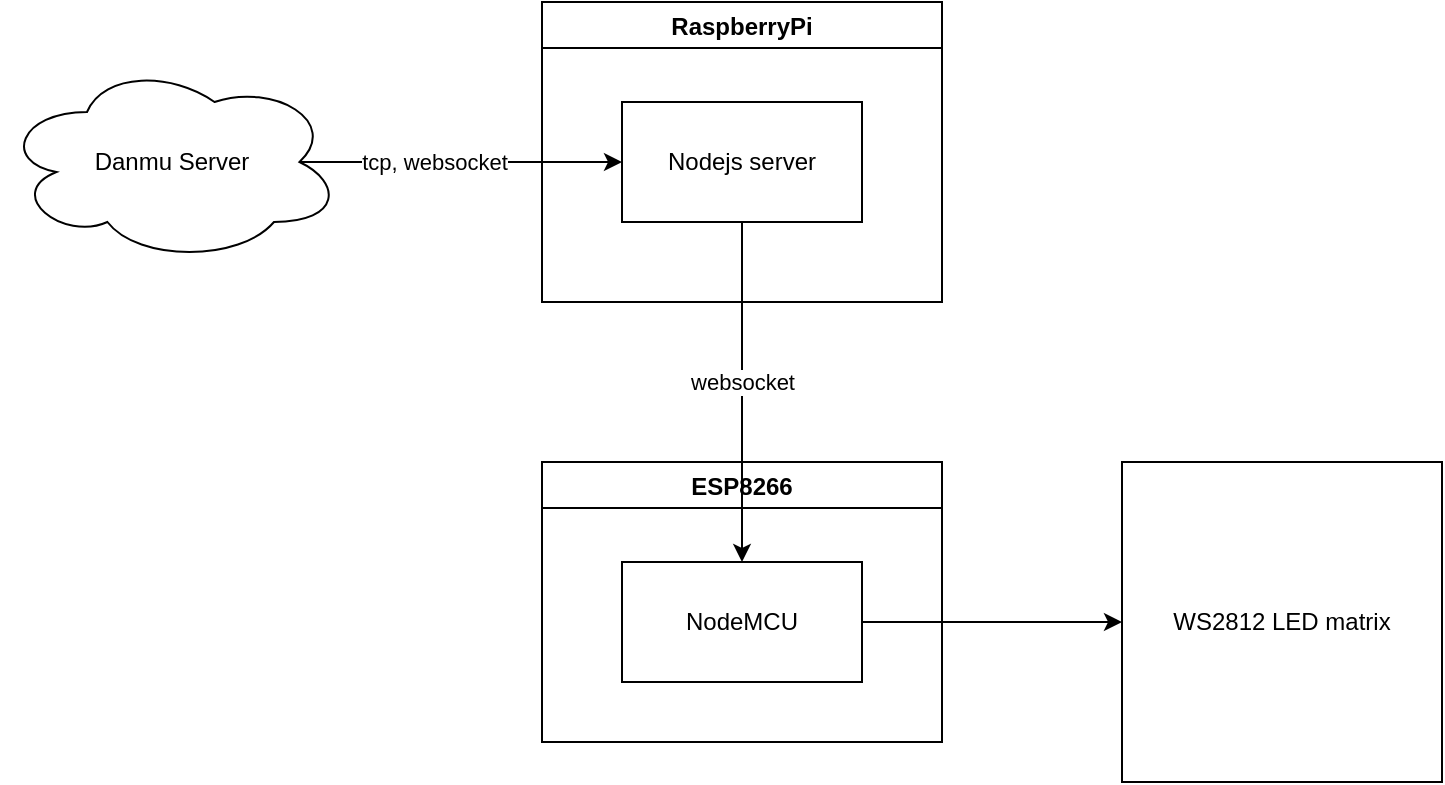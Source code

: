<mxfile version="13.1.3">
    <diagram id="6hGFLwfOUW9BJ-s0fimq" name="Page-1">
        <mxGraphModel dx="1120" dy="800" grid="1" gridSize="10" guides="1" tooltips="1" connect="1" arrows="1" fold="1" page="1" pageScale="1" pageWidth="827" pageHeight="1169" math="0" shadow="0">
            <root>
                <mxCell id="0"/>
                <mxCell id="1" parent="0"/>
                <mxCell id="11" style="edgeStyle=orthogonalEdgeStyle;rounded=0;orthogonalLoop=1;jettySize=auto;html=1;exitX=0.875;exitY=0.5;exitDx=0;exitDy=0;exitPerimeter=0;entryX=0;entryY=0.5;entryDx=0;entryDy=0;" edge="1" parent="1" source="2" target="5">
                    <mxGeometry relative="1" as="geometry"/>
                </mxCell>
                <mxCell id="16" value="tcp, websocket" style="edgeLabel;html=1;align=center;verticalAlign=middle;resizable=0;points=[];" vertex="1" connectable="0" parent="11">
                    <mxGeometry x="-0.172" relative="1" as="geometry">
                        <mxPoint as="offset"/>
                    </mxGeometry>
                </mxCell>
                <mxCell id="2" value="Danmu Server" style="ellipse;shape=cloud;whiteSpace=wrap;html=1;align=center;" vertex="1" parent="1">
                    <mxGeometry x="50" y="90" width="170" height="100" as="geometry"/>
                </mxCell>
                <mxCell id="3" value="RaspberryPi" style="swimlane;" vertex="1" parent="1">
                    <mxGeometry x="320" y="60" width="200" height="150" as="geometry"/>
                </mxCell>
                <mxCell id="5" value="Nodejs server" style="rounded=0;whiteSpace=wrap;html=1;" vertex="1" parent="3">
                    <mxGeometry x="40" y="50" width="120" height="60" as="geometry"/>
                </mxCell>
                <mxCell id="12" value="ESP8266" style="swimlane;" vertex="1" parent="1">
                    <mxGeometry x="320" y="290" width="200" height="140" as="geometry"/>
                </mxCell>
                <mxCell id="13" value="NodeMCU" style="rounded=0;whiteSpace=wrap;html=1;" vertex="1" parent="12">
                    <mxGeometry x="40" y="50" width="120" height="60" as="geometry"/>
                </mxCell>
                <mxCell id="14" style="edgeStyle=orthogonalEdgeStyle;rounded=0;orthogonalLoop=1;jettySize=auto;html=1;exitX=0.5;exitY=1;exitDx=0;exitDy=0;entryX=0.5;entryY=0;entryDx=0;entryDy=0;" edge="1" parent="1" source="5" target="13">
                    <mxGeometry relative="1" as="geometry"/>
                </mxCell>
                <mxCell id="15" value="websocket" style="edgeLabel;html=1;align=center;verticalAlign=middle;resizable=0;points=[];" vertex="1" connectable="0" parent="14">
                    <mxGeometry x="-0.224" y="-4" relative="1" as="geometry">
                        <mxPoint x="4" y="14" as="offset"/>
                    </mxGeometry>
                </mxCell>
                <mxCell id="18" value="WS2812 LED matrix" style="whiteSpace=wrap;html=1;aspect=fixed;rounded=0;comic=0;fillColor=none;" vertex="1" parent="1">
                    <mxGeometry x="610" y="290" width="160" height="160" as="geometry"/>
                </mxCell>
                <mxCell id="19" style="edgeStyle=orthogonalEdgeStyle;rounded=0;orthogonalLoop=1;jettySize=auto;html=1;exitX=1;exitY=0.5;exitDx=0;exitDy=0;entryX=0;entryY=0.5;entryDx=0;entryDy=0;" edge="1" parent="1" source="13" target="18">
                    <mxGeometry relative="1" as="geometry"/>
                </mxCell>
            </root>
        </mxGraphModel>
    </diagram>
</mxfile>
